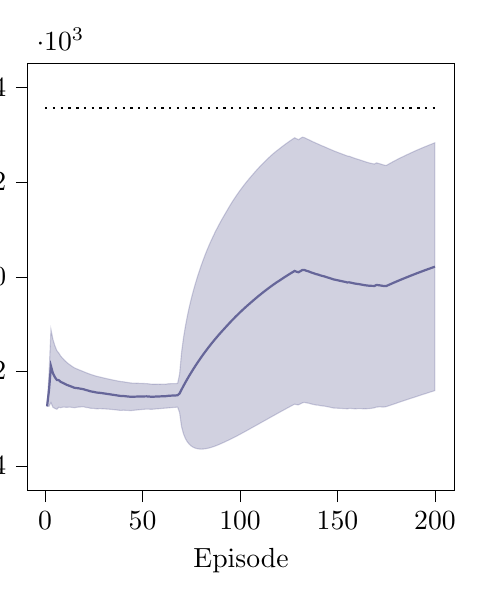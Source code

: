 % This file was created by tikzplotlib v0.9.1.
\begin{tikzpicture}[trim axis right,trim axis left]

\definecolor{color0}{rgb}{1,0.498,0.055}
\definecolor{color1}{rgb}{0.122,0.467,0.706}

\begin{axis}[
compat=newest,
tick align=outside,
tick pos=left,
x grid style={white!69.02!black},
xmin=-8.95, xmax=209.95,
xtick style={color=black},
y grid style={white!69.02!black},
ymin=-4500, ymax=4500,
ytick style={color=black},
scaled y ticks=true,
scaled y ticks=base 10:-3,
width=7cm,
height=7cm,
xlabel=Episode,
ylabel=Average Reward,
y label style={at={(-0.2,0.5)}}
]

\addplot[thick, black, dotted, domain=0:200] {3569.22};

\path [draw=blue!20!gray, fill=blue!20!gray, opacity=0.3]
(axis cs:1,-2729.301)
--(axis cs:1,-2729.301)
--(axis cs:2,-2051.651)
--(axis cs:3,-1112.352)
--(axis cs:4,-1317.146)
--(axis cs:5,-1453.488)
--(axis cs:6,-1556.247)
--(axis cs:7,-1606.206)
--(axis cs:8,-1671.342)
--(axis cs:9,-1717.978)
--(axis cs:10,-1761.746)
--(axis cs:11,-1801.053)
--(axis cs:12,-1833.786)
--(axis cs:13,-1863.396)
--(axis cs:14,-1892.253)
--(axis cs:15,-1918.603)
--(axis cs:16,-1937.045)
--(axis cs:17,-1953.36)
--(axis cs:18,-1971.263)
--(axis cs:19,-1987.618)
--(axis cs:20,-2003.861)
--(axis cs:21,-2021.404)
--(axis cs:22,-2036.633)
--(axis cs:23,-2052.496)
--(axis cs:24,-2066.143)
--(axis cs:25,-2078.513)
--(axis cs:26,-2091.704)
--(axis cs:27,-2102.667)
--(axis cs:28,-2111.584)
--(axis cs:29,-2121.642)
--(axis cs:30,-2131.733)
--(axis cs:31,-2141.32)
--(axis cs:32,-2150.84)
--(axis cs:33,-2159.808)
--(axis cs:34,-2168.682)
--(axis cs:35,-2177.344)
--(axis cs:36,-2185.719)
--(axis cs:37,-2193.917)
--(axis cs:38,-2201.995)
--(axis cs:39,-2209.229)
--(axis cs:40,-2212.683)
--(axis cs:41,-2219.492)
--(axis cs:42,-2226.114)
--(axis cs:43,-2232.455)
--(axis cs:44,-2238.828)
--(axis cs:45,-2240.799)
--(axis cs:46,-2242.085)
--(axis cs:47,-2243.482)
--(axis cs:48,-2245.051)
--(axis cs:49,-2246.67)
--(axis cs:50,-2248.446)
--(axis cs:51,-2250.275)
--(axis cs:52,-2251.559)
--(axis cs:53,-2256.145)
--(axis cs:54,-2261.012)
--(axis cs:55,-2265.037)
--(axis cs:56,-2264.743)
--(axis cs:57,-2263.825)
--(axis cs:58,-2266.058)
--(axis cs:59,-2264.296)
--(axis cs:60,-2263.641)
--(axis cs:61,-2263.478)
--(axis cs:62,-2264.251)
--(axis cs:63,-2255.714)
--(axis cs:64,-2254.666)
--(axis cs:65,-2251.88)
--(axis cs:66,-2252.823)
--(axis cs:67,-2251.575)
--(axis cs:68,-2246.53)
--(axis cs:69,-2049.839)
--(axis cs:70,-1596.523)
--(axis cs:71,-1285.859)
--(axis cs:72,-1036.049)
--(axis cs:73,-821.563)
--(axis cs:74,-630.829)
--(axis cs:75,-459.317)
--(axis cs:76,-301.971)
--(axis cs:77,-155.965)
--(axis cs:78,-19.55)
--(axis cs:79,108.764)
--(axis cs:80,230.002)
--(axis cs:81,344.508)
--(axis cs:82,453.249)
--(axis cs:83,556.438)
--(axis cs:84,654.366)
--(axis cs:85,747.819)
--(axis cs:86,837.388)
--(axis cs:87,923.211)
--(axis cs:88,1005.266)
--(axis cs:89,1084.668)
--(axis cs:90,1160.507)
--(axis cs:91,1233.726)
--(axis cs:92,1304.554)
--(axis cs:93,1375.026)
--(axis cs:94,1445.553)
--(axis cs:95,1515.456)
--(axis cs:96,1581.74)
--(axis cs:97,1644.672)
--(axis cs:98,1706.006)
--(axis cs:99,1765.596)
--(axis cs:100,1823.264)
--(axis cs:101,1878.984)
--(axis cs:102,1932.974)
--(axis cs:103,1985.258)
--(axis cs:104,2035.77)
--(axis cs:105,2084.94)
--(axis cs:106,2133.13)
--(axis cs:107,2180.997)
--(axis cs:108,2228.146)
--(axis cs:109,2274.082)
--(axis cs:110,2318.67)
--(axis cs:111,2362.073)
--(axis cs:112,2404.183)
--(axis cs:113,2445.068)
--(axis cs:114,2484.776)
--(axis cs:115,2523.356)
--(axis cs:116,2560.781)
--(axis cs:117,2597.184)
--(axis cs:118,2632.622)
--(axis cs:119,2665.145)
--(axis cs:120,2695.664)
--(axis cs:121,2728.134)
--(axis cs:122,2759.87)
--(axis cs:123,2790.621)
--(axis cs:124,2820.717)
--(axis cs:125,2850.081)
--(axis cs:126,2878.788)
--(axis cs:127,2906.899)
--(axis cs:128,2934.123)
--(axis cs:129,2913.12)
--(axis cs:130,2893.667)
--(axis cs:131,2920.691)
--(axis cs:132,2947.039)
--(axis cs:133,2937.023)
--(axis cs:134,2916.688)
--(axis cs:135,2897.991)
--(axis cs:136,2877.984)
--(axis cs:137,2858.332)
--(axis cs:138,2839.24)
--(axis cs:139,2819.959)
--(axis cs:140,2803.061)
--(axis cs:141,2784.121)
--(axis cs:142,2765.833)
--(axis cs:143,2749.434)
--(axis cs:144,2731.304)
--(axis cs:145,2713.275)
--(axis cs:146,2695.526)
--(axis cs:147,2677.492)
--(axis cs:148,2659.887)
--(axis cs:149,2644.036)
--(axis cs:150,2628.211)
--(axis cs:151,2612.642)
--(axis cs:152,2597.286)
--(axis cs:153,2581.4)
--(axis cs:154,2566.67)
--(axis cs:155,2550.461)
--(axis cs:156,2543.944)
--(axis cs:157,2529.407)
--(axis cs:158,2514.035)
--(axis cs:159,2499.289)
--(axis cs:160,2486.258)
--(axis cs:161,2473.458)
--(axis cs:162,2459.776)
--(axis cs:163,2445.729)
--(axis cs:164,2431.908)
--(axis cs:165,2419.558)
--(axis cs:166,2407.634)
--(axis cs:167,2397.285)
--(axis cs:168,2388.112)
--(axis cs:169,2380.089)
--(axis cs:170,2405.064)
--(axis cs:171,2394.137)
--(axis cs:172,2381.931)
--(axis cs:173,2369.098)
--(axis cs:174,2357.018)
--(axis cs:175,2349.296)
--(axis cs:176,2372.792)
--(axis cs:177,2395.834)
--(axis cs:178,2418.338)
--(axis cs:179,2440.379)
--(axis cs:180,2461.997)
--(axis cs:181,2483.151)
--(axis cs:182,2503.818)
--(axis cs:183,2524.146)
--(axis cs:184,2543.953)
--(axis cs:185,2563.707)
--(axis cs:186,2583.057)
--(axis cs:187,2602.572)
--(axis cs:188,2621.786)
--(axis cs:189,2640.592)
--(axis cs:190,2659.125)
--(axis cs:191,2677.282)
--(axis cs:192,2695.11)
--(axis cs:193,2712.547)
--(axis cs:194,2729.838)
--(axis cs:195,2747.007)
--(axis cs:196,2763.64)
--(axis cs:197,2780.34)
--(axis cs:198,2796.847)
--(axis cs:199,2813.187)
--(axis cs:200,2829.133)
--(axis cs:200,-2398.85)
--(axis cs:200,-2398.85)
--(axis cs:199,-2411.875)
--(axis cs:198,-2424.942)
--(axis cs:197,-2438.061)
--(axis cs:196,-2451.231)
--(axis cs:195,-2464.467)
--(axis cs:194,-2477.735)
--(axis cs:193,-2491.058)
--(axis cs:192,-2504.436)
--(axis cs:191,-2517.851)
--(axis cs:190,-2531.306)
--(axis cs:189,-2544.798)
--(axis cs:188,-2558.332)
--(axis cs:187,-2571.896)
--(axis cs:186,-2585.499)
--(axis cs:185,-2599.182)
--(axis cs:184,-2612.895)
--(axis cs:183,-2626.669)
--(axis cs:182,-2640.462)
--(axis cs:181,-2654.288)
--(axis cs:180,-2668.132)
--(axis cs:179,-2681.992)
--(axis cs:178,-2695.871)
--(axis cs:177,-2709.763)
--(axis cs:176,-2723.655)
--(axis cs:175,-2737.555)
--(axis cs:174,-2744.418)
--(axis cs:173,-2744.689)
--(axis cs:172,-2743.276)
--(axis cs:171,-2743.718)
--(axis cs:170,-2746.88)
--(axis cs:169,-2761.379)
--(axis cs:168,-2768.625)
--(axis cs:167,-2774.713)
--(axis cs:166,-2779.404)
--(axis cs:165,-2781.693)
--(axis cs:164,-2783.378)
--(axis cs:163,-2781.821)
--(axis cs:162,-2779.939)
--(axis cs:161,-2779.377)
--(axis cs:160,-2781.087)
--(axis cs:159,-2782.576)
--(axis cs:158,-2780.03)
--(axis cs:157,-2775.736)
--(axis cs:156,-2774.509)
--(axis cs:155,-2784.901)
--(axis cs:154,-2778.733)
--(axis cs:153,-2778.016)
--(axis cs:152,-2774.21)
--(axis cs:151,-2772.505)
--(axis cs:150,-2770.578)
--(axis cs:149,-2768.299)
--(axis cs:148,-2766.358)
--(axis cs:147,-2758.029)
--(axis cs:146,-2747.812)
--(axis cs:145,-2740.191)
--(axis cs:144,-2731.832)
--(axis cs:143,-2723.719)
--(axis cs:142,-2722.528)
--(axis cs:141,-2715.212)
--(axis cs:140,-2705.037)
--(axis cs:139,-2703.711)
--(axis cs:138,-2693.466)
--(axis cs:137,-2685.269)
--(axis cs:136,-2674.72)
--(axis cs:135,-2662.752)
--(axis cs:134,-2658.257)
--(axis cs:133,-2646.48)
--(axis cs:132,-2657.561)
--(axis cs:131,-2678.72)
--(axis cs:130,-2699.992)
--(axis cs:129,-2695.581)
--(axis cs:128,-2685.021)
--(axis cs:127,-2706.902)
--(axis cs:126,-2728.893)
--(axis cs:125,-2751.008)
--(axis cs:124,-2773.243)
--(axis cs:123,-2795.591)
--(axis cs:122,-2818.054)
--(axis cs:121,-2840.604)
--(axis cs:120,-2863.257)
--(axis cs:119,-2886.236)
--(axis cs:118,-2909.235)
--(axis cs:117,-2932.123)
--(axis cs:116,-2955.073)
--(axis cs:115,-2978.071)
--(axis cs:114,-3001.094)
--(axis cs:113,-3024.136)
--(axis cs:112,-3047.184)
--(axis cs:111,-3070.219)
--(axis cs:110,-3093.223)
--(axis cs:109,-3116.2)
--(axis cs:108,-3139.113)
--(axis cs:107,-3161.975)
--(axis cs:106,-3184.861)
--(axis cs:105,-3207.838)
--(axis cs:104,-3230.791)
--(axis cs:103,-3253.648)
--(axis cs:102,-3276.311)
--(axis cs:101,-3298.773)
--(axis cs:100,-3321.006)
--(axis cs:99,-3342.941)
--(axis cs:98,-3364.557)
--(axis cs:97,-3385.866)
--(axis cs:96,-3406.882)
--(axis cs:95,-3427.142)
--(axis cs:94,-3446.503)
--(axis cs:93,-3465.706)
--(axis cs:92,-3484.931)
--(axis cs:91,-3504.066)
--(axis cs:90,-3522.542)
--(axis cs:89,-3540.246)
--(axis cs:88,-3556.837)
--(axis cs:87,-3572.512)
--(axis cs:86,-3586.844)
--(axis cs:85,-3599.737)
--(axis cs:84,-3611.032)
--(axis cs:83,-3620.393)
--(axis cs:82,-3627.366)
--(axis cs:81,-3631.636)
--(axis cs:80,-3632.889)
--(axis cs:79,-3630.451)
--(axis cs:78,-3623.839)
--(axis cs:77,-3612.187)
--(axis cs:76,-3594.274)
--(axis cs:75,-3568.542)
--(axis cs:74,-3532.57)
--(axis cs:73,-3482.142)
--(axis cs:72,-3412.421)
--(axis cs:71,-3312.571)
--(axis cs:70,-3157.925)
--(axis cs:69,-2865.334)
--(axis cs:68,-2747.059)
--(axis cs:67,-2750.705)
--(axis cs:66,-2754.212)
--(axis cs:65,-2756.91)
--(axis cs:64,-2760.785)
--(axis cs:63,-2764.443)
--(axis cs:62,-2768.001)
--(axis cs:61,-2771.029)
--(axis cs:60,-2774.581)
--(axis cs:59,-2778.387)
--(axis cs:58,-2782.557)
--(axis cs:57,-2784.835)
--(axis cs:56,-2788.988)
--(axis cs:55,-2793.03)
--(axis cs:54,-2793.037)
--(axis cs:53,-2790.077)
--(axis cs:52,-2789.05)
--(axis cs:51,-2792.734)
--(axis cs:50,-2796.181)
--(axis cs:49,-2799.81)
--(axis cs:48,-2803.698)
--(axis cs:47,-2807.774)
--(axis cs:46,-2812.119)
--(axis cs:45,-2816.699)
--(axis cs:44,-2821.022)
--(axis cs:43,-2818.239)
--(axis cs:42,-2816.397)
--(axis cs:41,-2814.172)
--(axis cs:40,-2811.996)
--(axis cs:39,-2816.16)
--(axis cs:38,-2814.137)
--(axis cs:37,-2808.416)
--(axis cs:36,-2803.793)
--(axis cs:35,-2799.723)
--(axis cs:34,-2795.603)
--(axis cs:33,-2791.951)
--(axis cs:32,-2789.311)
--(axis cs:31,-2785.818)
--(axis cs:30,-2783.552)
--(axis cs:29,-2780.946)
--(axis cs:28,-2779.877)
--(axis cs:27,-2782.376)
--(axis cs:26,-2781.728)
--(axis cs:25,-2774.318)
--(axis cs:24,-2772.981)
--(axis cs:23,-2769.832)
--(axis cs:22,-2757.687)
--(axis cs:21,-2754.17)
--(axis cs:20,-2743.541)
--(axis cs:19,-2742.624)
--(axis cs:18,-2744.321)
--(axis cs:17,-2745.758)
--(axis cs:16,-2752.966)
--(axis cs:15,-2760.06)
--(axis cs:14,-2754.341)
--(axis cs:13,-2748.627)
--(axis cs:12,-2749.193)
--(axis cs:11,-2751.235)
--(axis cs:10,-2748.503)
--(axis cs:9,-2749.124)
--(axis cs:8,-2759.663)
--(axis cs:7,-2750.571)
--(axis cs:6,-2792.101)
--(axis cs:5,-2775.174)
--(axis cs:4,-2750.047)
--(axis cs:3,-2652.36)
--(axis cs:2,-2729.301)
--(axis cs:1,-2729.301)
--cycle;

\addplot [thick, blue!20!gray]
table {%
1 -2729.301
2 -2390.476
3 -1882.356
4 -2033.597
5 -2114.331
6 -2174.174
7 -2178.388
8 -2215.503
9 -2233.551
10 -2255.124
11 -2276.144
12 -2291.489
13 -2306.011
14 -2323.297
15 -2339.332
16 -2345.006
17 -2349.559
18 -2357.792
19 -2365.121
20 -2373.701
21 -2387.787
22 -2397.16
23 -2411.164
24 -2419.562
25 -2426.416
26 -2436.716
27 -2442.522
28 -2445.731
29 -2451.294
30 -2457.643
31 -2463.569
32 -2470.076
33 -2475.879
34 -2482.143
35 -2488.534
36 -2494.756
37 -2501.167
38 -2508.066
39 -2512.695
40 -2512.339
41 -2516.832
42 -2521.256
43 -2525.347
44 -2529.925
45 -2528.749
46 -2527.102
47 -2525.628
48 -2524.375
49 -2523.24
50 -2522.313
51 -2521.504
52 -2520.305
53 -2523.111
54 -2527.024
55 -2529.034
56 -2526.865
57 -2524.33
58 -2524.307
59 -2521.342
60 -2519.111
61 -2517.254
62 -2516.126
63 -2510.079
64 -2507.725
65 -2504.395
66 -2503.518
67 -2501.14
68 -2496.794
69 -2457.586
70 -2377.224
71 -2299.215
72 -2224.235
73 -2151.853
74 -2081.699
75 -2013.929
76 -1948.122
77 -1884.076
78 -1821.694
79 -1760.844
80 -1701.444
81 -1643.564
82 -1587.058
83 -1531.977
84 -1478.333
85 -1425.959
86 -1374.728
87 -1324.65
88 -1275.786
89 -1227.789
90 -1181.017
91 -1135.17
92 -1090.188
93 -1045.34
94 -1000.475
95 -955.843
96 -912.571
97 -870.597
98 -829.275
99 -788.672
100 -748.871
101 -709.894
102 -671.669
103 -634.195
104 -597.511
105 -561.449
106 -525.865
107 -490.489
108 -455.484
109 -421.059
110 -387.276
111 -354.073
112 -321.501
113 -289.534
114 -258.159
115 -227.357
116 -197.146
117 -167.47
118 -138.306
119 -110.546
120 -83.797
121 -56.235
122 -29.092
123 -2.485
124 23.737
125 49.536
126 74.948
127 99.998
128 124.551
129 108.77
130 96.837
131 120.985
132 144.739
133 145.272
134 129.215
135 117.62
136 101.632
137 86.531
138 72.887
139 58.124
140 49.012
141 34.454
142 21.653
143 12.857
144 -0.264
145 -13.458
146 -26.143
147 -40.269
148 -53.236
149 -62.131
150 -71.183
151 -79.931
152 -88.462
153 -98.308
154 -106.031
155 -117.22
156 -115.283
157 -123.165
158 -132.997
159 -141.643
160 -147.415
161 -152.959
162 -160.081
163 -168.046
164 -175.735
165 -181.067
166 -185.885
167 -188.714
168 -190.257
169 -190.645
170 -170.908
171 -174.791
172 -180.673
173 -187.796
174 -193.7
175 -194.129
176 -175.432
177 -156.964
178 -138.767
179 -120.806
180 -103.067
181 -85.569
182 -68.322
183 -51.262
184 -34.471
185 -17.737
186 -1.221
187 15.338
188 31.727
189 47.897
190 63.909
191 79.716
192 95.337
193 110.744
194 126.051
195 141.27
196 156.205
197 171.14
198 185.953
199 200.656
200 215.142
};
\end{axis}

\end{tikzpicture}
